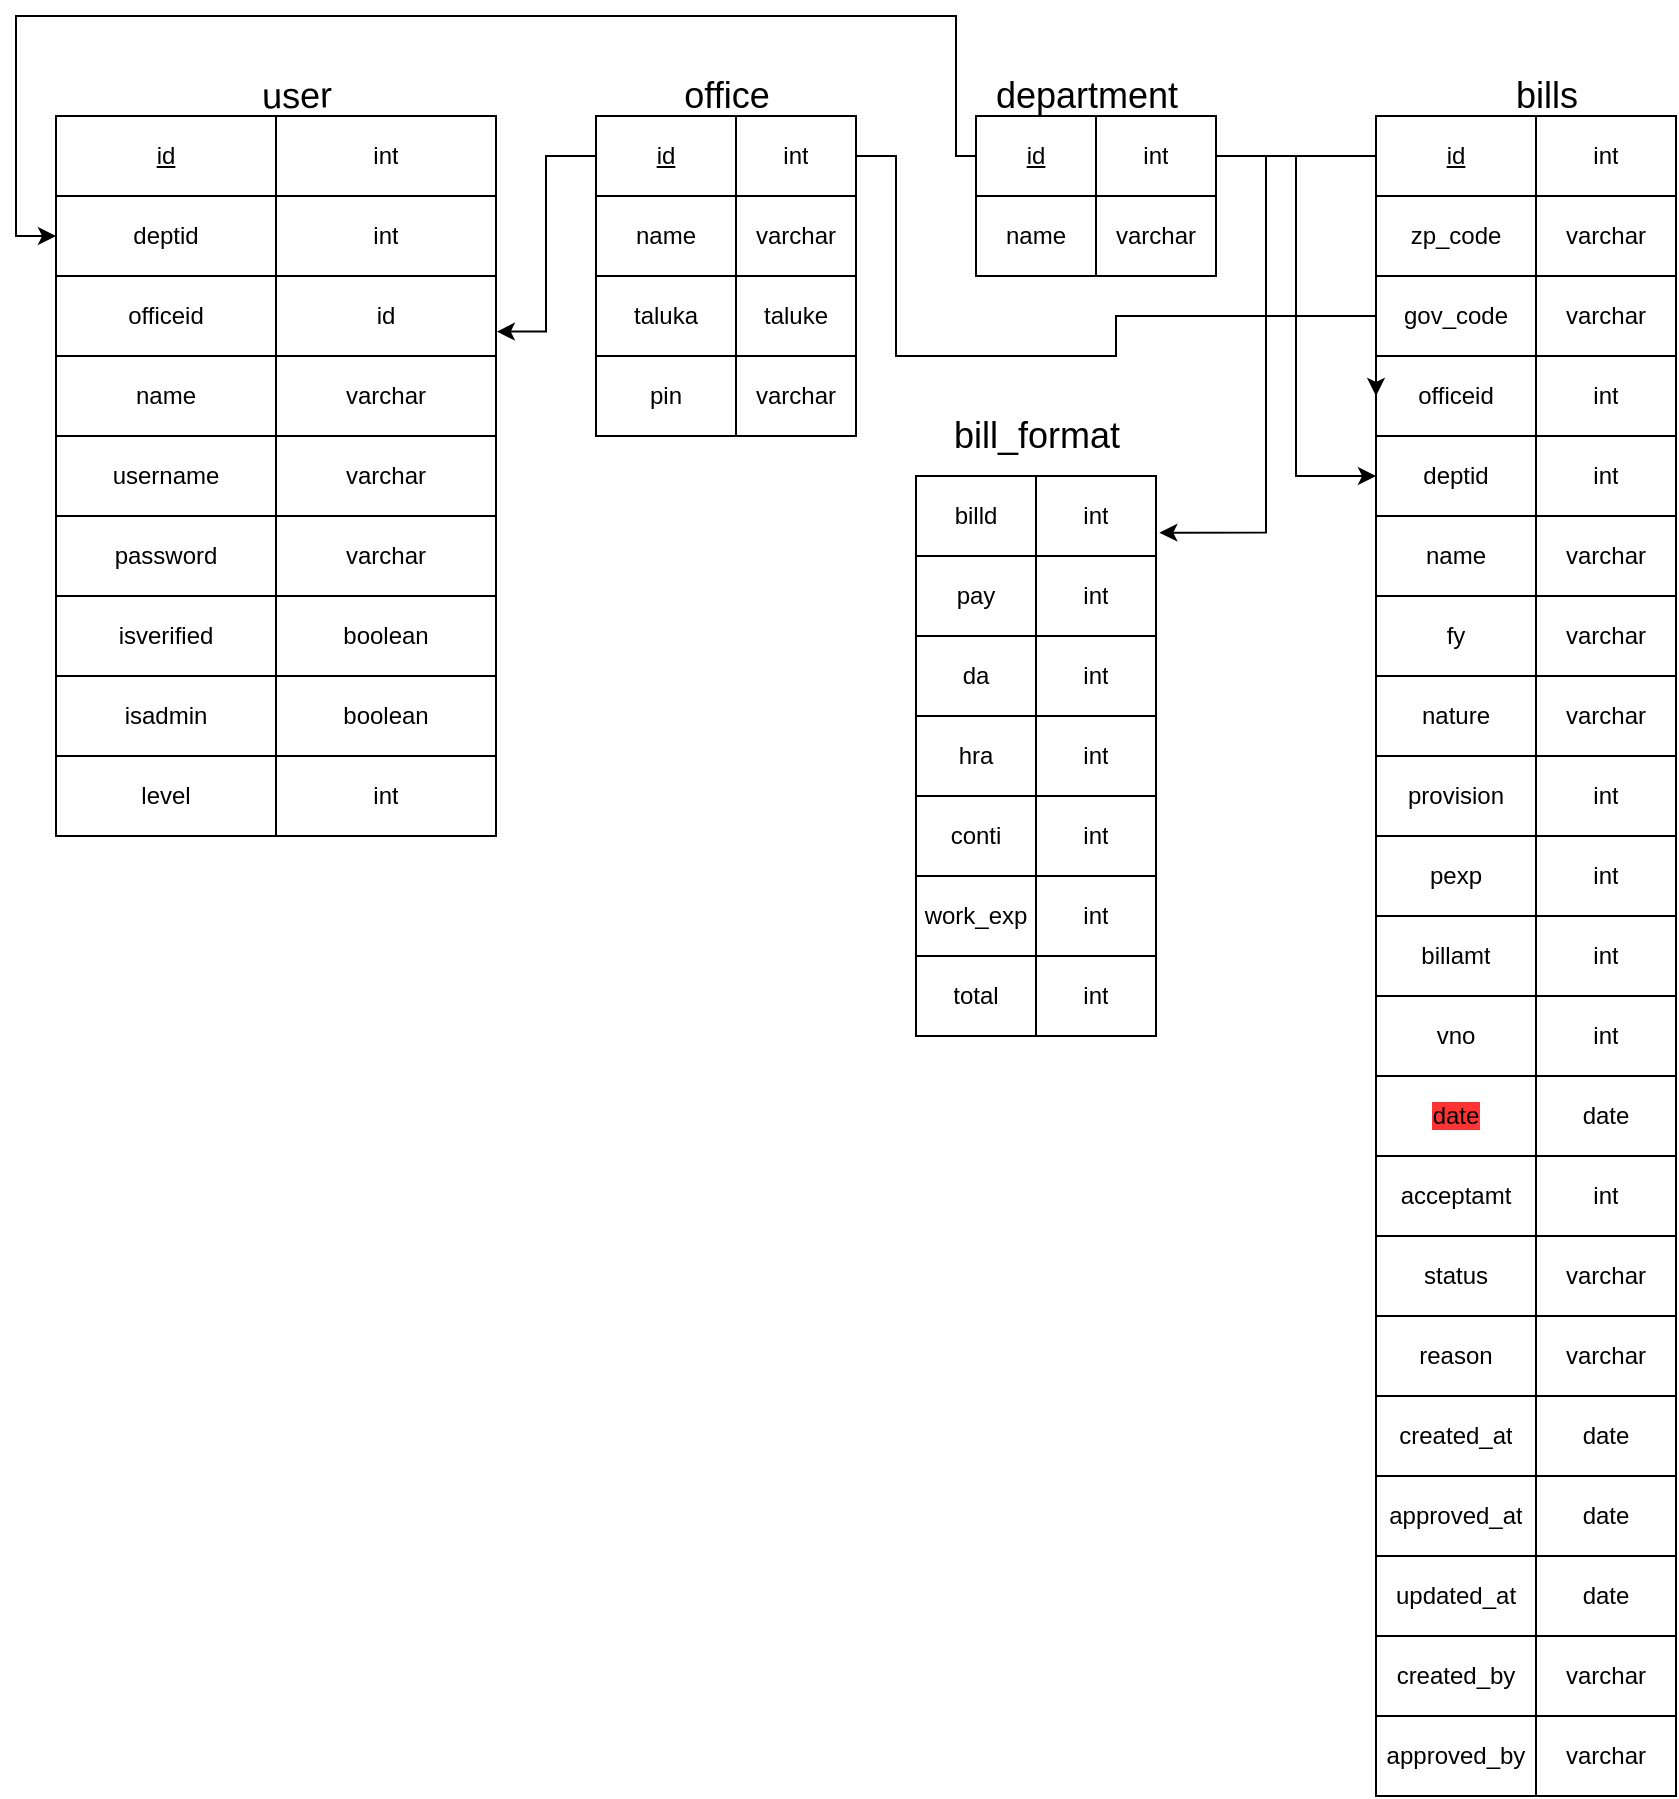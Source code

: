 <mxfile>
    <diagram id="YVSR95UpvwReCswUv3WG" name="Page-1">
        <mxGraphModel dx="1242" dy="1428" grid="1" gridSize="10" guides="1" tooltips="1" connect="1" arrows="1" fold="1" page="1" pageScale="1" pageWidth="850" pageHeight="1100" math="0" shadow="0">
            <root>
                <mxCell id="0"/>
                <mxCell id="1" parent="0"/>
                <mxCell id="zT0m9KXt71LDKq0_06r3-27" value="" style="shape=table;html=1;whiteSpace=wrap;startSize=0;container=1;collapsible=0;childLayout=tableLayout;" parent="1" vertex="1">
                    <mxGeometry x="20" y="-40" width="220" height="360" as="geometry"/>
                </mxCell>
                <mxCell id="zT0m9KXt71LDKq0_06r3-28" value="" style="shape=partialRectangle;html=1;whiteSpace=wrap;collapsible=0;dropTarget=0;pointerEvents=0;fillColor=none;top=0;left=0;bottom=0;right=0;points=[[0,0.5],[1,0.5]];portConstraint=eastwest;" parent="zT0m9KXt71LDKq0_06r3-27" vertex="1">
                    <mxGeometry width="220" height="40" as="geometry"/>
                </mxCell>
                <mxCell id="zT0m9KXt71LDKq0_06r3-29" value="&lt;font style=&quot;font-size: 12px&quot;&gt;&lt;u&gt;id&lt;/u&gt;&lt;/font&gt;" style="shape=partialRectangle;html=1;whiteSpace=wrap;connectable=0;overflow=hidden;fillColor=none;top=0;left=0;bottom=0;right=0;" parent="zT0m9KXt71LDKq0_06r3-28" vertex="1">
                    <mxGeometry width="110" height="40" as="geometry"/>
                </mxCell>
                <mxCell id="zT0m9KXt71LDKq0_06r3-30" value="int" style="shape=partialRectangle;html=1;whiteSpace=wrap;connectable=0;overflow=hidden;fillColor=none;top=0;left=0;bottom=0;right=0;" parent="zT0m9KXt71LDKq0_06r3-28" vertex="1">
                    <mxGeometry x="110" width="110" height="40" as="geometry"/>
                </mxCell>
                <mxCell id="zT0m9KXt71LDKq0_06r3-31" value="" style="shape=partialRectangle;html=1;whiteSpace=wrap;collapsible=0;dropTarget=0;pointerEvents=0;fillColor=none;top=0;left=0;bottom=0;right=0;points=[[0,0.5],[1,0.5]];portConstraint=eastwest;" parent="zT0m9KXt71LDKq0_06r3-27" vertex="1">
                    <mxGeometry y="40" width="220" height="40" as="geometry"/>
                </mxCell>
                <mxCell id="zT0m9KXt71LDKq0_06r3-32" value="deptid" style="shape=partialRectangle;html=1;whiteSpace=wrap;connectable=0;overflow=hidden;fillColor=none;top=0;left=0;bottom=0;right=0;" parent="zT0m9KXt71LDKq0_06r3-31" vertex="1">
                    <mxGeometry width="110" height="40" as="geometry"/>
                </mxCell>
                <mxCell id="zT0m9KXt71LDKq0_06r3-33" value="int" style="shape=partialRectangle;html=1;whiteSpace=wrap;connectable=0;overflow=hidden;fillColor=none;top=0;left=0;bottom=0;right=0;" parent="zT0m9KXt71LDKq0_06r3-31" vertex="1">
                    <mxGeometry x="110" width="110" height="40" as="geometry"/>
                </mxCell>
                <mxCell id="zT0m9KXt71LDKq0_06r3-34" value="" style="shape=partialRectangle;html=1;whiteSpace=wrap;collapsible=0;dropTarget=0;pointerEvents=0;fillColor=none;top=0;left=0;bottom=0;right=0;points=[[0,0.5],[1,0.5]];portConstraint=eastwest;" parent="zT0m9KXt71LDKq0_06r3-27" vertex="1">
                    <mxGeometry y="80" width="220" height="40" as="geometry"/>
                </mxCell>
                <mxCell id="zT0m9KXt71LDKq0_06r3-35" value="officeid" style="shape=partialRectangle;html=1;whiteSpace=wrap;connectable=0;overflow=hidden;fillColor=none;top=0;left=0;bottom=0;right=0;" parent="zT0m9KXt71LDKq0_06r3-34" vertex="1">
                    <mxGeometry width="110" height="40" as="geometry"/>
                </mxCell>
                <mxCell id="zT0m9KXt71LDKq0_06r3-36" value="id" style="shape=partialRectangle;html=1;whiteSpace=wrap;connectable=0;overflow=hidden;fillColor=none;top=0;left=0;bottom=0;right=0;" parent="zT0m9KXt71LDKq0_06r3-34" vertex="1">
                    <mxGeometry x="110" width="110" height="40" as="geometry"/>
                </mxCell>
                <mxCell id="zT0m9KXt71LDKq0_06r3-55" value="" style="shape=partialRectangle;html=1;whiteSpace=wrap;collapsible=0;dropTarget=0;pointerEvents=0;fillColor=none;top=0;left=0;bottom=0;right=0;points=[[0,0.5],[1,0.5]];portConstraint=eastwest;" parent="zT0m9KXt71LDKq0_06r3-27" vertex="1">
                    <mxGeometry y="120" width="220" height="40" as="geometry"/>
                </mxCell>
                <mxCell id="zT0m9KXt71LDKq0_06r3-56" value="name" style="shape=partialRectangle;html=1;whiteSpace=wrap;connectable=0;overflow=hidden;fillColor=none;top=0;left=0;bottom=0;right=0;" parent="zT0m9KXt71LDKq0_06r3-55" vertex="1">
                    <mxGeometry width="110" height="40" as="geometry"/>
                </mxCell>
                <mxCell id="zT0m9KXt71LDKq0_06r3-57" value="varchar" style="shape=partialRectangle;html=1;whiteSpace=wrap;connectable=0;overflow=hidden;fillColor=none;top=0;left=0;bottom=0;right=0;" parent="zT0m9KXt71LDKq0_06r3-55" vertex="1">
                    <mxGeometry x="110" width="110" height="40" as="geometry"/>
                </mxCell>
                <mxCell id="zT0m9KXt71LDKq0_06r3-37" value="" style="shape=partialRectangle;html=1;whiteSpace=wrap;collapsible=0;dropTarget=0;pointerEvents=0;fillColor=none;top=0;left=0;bottom=0;right=0;points=[[0,0.5],[1,0.5]];portConstraint=eastwest;" parent="zT0m9KXt71LDKq0_06r3-27" vertex="1">
                    <mxGeometry y="160" width="220" height="40" as="geometry"/>
                </mxCell>
                <mxCell id="zT0m9KXt71LDKq0_06r3-38" value="username" style="shape=partialRectangle;html=1;whiteSpace=wrap;connectable=0;overflow=hidden;fillColor=none;top=0;left=0;bottom=0;right=0;" parent="zT0m9KXt71LDKq0_06r3-37" vertex="1">
                    <mxGeometry width="110" height="40" as="geometry"/>
                </mxCell>
                <mxCell id="zT0m9KXt71LDKq0_06r3-39" value="varchar" style="shape=partialRectangle;html=1;whiteSpace=wrap;connectable=0;overflow=hidden;fillColor=none;top=0;left=0;bottom=0;right=0;" parent="zT0m9KXt71LDKq0_06r3-37" vertex="1">
                    <mxGeometry x="110" width="110" height="40" as="geometry"/>
                </mxCell>
                <mxCell id="zT0m9KXt71LDKq0_06r3-40" value="" style="shape=partialRectangle;html=1;whiteSpace=wrap;collapsible=0;dropTarget=0;pointerEvents=0;fillColor=none;top=0;left=0;bottom=0;right=0;points=[[0,0.5],[1,0.5]];portConstraint=eastwest;" parent="zT0m9KXt71LDKq0_06r3-27" vertex="1">
                    <mxGeometry y="200" width="220" height="40" as="geometry"/>
                </mxCell>
                <mxCell id="zT0m9KXt71LDKq0_06r3-41" value="password" style="shape=partialRectangle;html=1;whiteSpace=wrap;connectable=0;overflow=hidden;fillColor=none;top=0;left=0;bottom=0;right=0;" parent="zT0m9KXt71LDKq0_06r3-40" vertex="1">
                    <mxGeometry width="110" height="40" as="geometry"/>
                </mxCell>
                <mxCell id="zT0m9KXt71LDKq0_06r3-42" value="varchar" style="shape=partialRectangle;html=1;whiteSpace=wrap;connectable=0;overflow=hidden;fillColor=none;top=0;left=0;bottom=0;right=0;" parent="zT0m9KXt71LDKq0_06r3-40" vertex="1">
                    <mxGeometry x="110" width="110" height="40" as="geometry"/>
                </mxCell>
                <mxCell id="zT0m9KXt71LDKq0_06r3-43" value="" style="shape=partialRectangle;html=1;whiteSpace=wrap;collapsible=0;dropTarget=0;pointerEvents=0;fillColor=none;top=0;left=0;bottom=0;right=0;points=[[0,0.5],[1,0.5]];portConstraint=eastwest;" parent="zT0m9KXt71LDKq0_06r3-27" vertex="1">
                    <mxGeometry y="240" width="220" height="40" as="geometry"/>
                </mxCell>
                <mxCell id="zT0m9KXt71LDKq0_06r3-44" value="isverified" style="shape=partialRectangle;html=1;whiteSpace=wrap;connectable=0;overflow=hidden;fillColor=none;top=0;left=0;bottom=0;right=0;" parent="zT0m9KXt71LDKq0_06r3-43" vertex="1">
                    <mxGeometry width="110" height="40" as="geometry"/>
                </mxCell>
                <mxCell id="zT0m9KXt71LDKq0_06r3-45" value="boolean" style="shape=partialRectangle;html=1;whiteSpace=wrap;connectable=0;overflow=hidden;fillColor=none;top=0;left=0;bottom=0;right=0;" parent="zT0m9KXt71LDKq0_06r3-43" vertex="1">
                    <mxGeometry x="110" width="110" height="40" as="geometry"/>
                </mxCell>
                <mxCell id="zT0m9KXt71LDKq0_06r3-46" value="" style="shape=partialRectangle;html=1;whiteSpace=wrap;collapsible=0;dropTarget=0;pointerEvents=0;fillColor=none;top=0;left=0;bottom=0;right=0;points=[[0,0.5],[1,0.5]];portConstraint=eastwest;" parent="zT0m9KXt71LDKq0_06r3-27" vertex="1">
                    <mxGeometry y="280" width="220" height="40" as="geometry"/>
                </mxCell>
                <mxCell id="zT0m9KXt71LDKq0_06r3-47" value="isadmin" style="shape=partialRectangle;html=1;whiteSpace=wrap;connectable=0;overflow=hidden;fillColor=none;top=0;left=0;bottom=0;right=0;" parent="zT0m9KXt71LDKq0_06r3-46" vertex="1">
                    <mxGeometry width="110" height="40" as="geometry"/>
                </mxCell>
                <mxCell id="zT0m9KXt71LDKq0_06r3-48" value="boolean" style="shape=partialRectangle;html=1;whiteSpace=wrap;connectable=0;overflow=hidden;fillColor=none;top=0;left=0;bottom=0;right=0;" parent="zT0m9KXt71LDKq0_06r3-46" vertex="1">
                    <mxGeometry x="110" width="110" height="40" as="geometry"/>
                </mxCell>
                <mxCell id="zT0m9KXt71LDKq0_06r3-49" value="" style="shape=partialRectangle;html=1;whiteSpace=wrap;collapsible=0;dropTarget=0;pointerEvents=0;fillColor=none;top=0;left=0;bottom=0;right=0;points=[[0,0.5],[1,0.5]];portConstraint=eastwest;" parent="zT0m9KXt71LDKq0_06r3-27" vertex="1">
                    <mxGeometry y="320" width="220" height="40" as="geometry"/>
                </mxCell>
                <mxCell id="zT0m9KXt71LDKq0_06r3-50" value="level" style="shape=partialRectangle;html=1;whiteSpace=wrap;connectable=0;overflow=hidden;fillColor=none;top=0;left=0;bottom=0;right=0;" parent="zT0m9KXt71LDKq0_06r3-49" vertex="1">
                    <mxGeometry width="110" height="40" as="geometry"/>
                </mxCell>
                <mxCell id="zT0m9KXt71LDKq0_06r3-51" value="int" style="shape=partialRectangle;html=1;whiteSpace=wrap;connectable=0;overflow=hidden;fillColor=none;top=0;left=0;bottom=0;right=0;" parent="zT0m9KXt71LDKq0_06r3-49" vertex="1">
                    <mxGeometry x="110" width="110" height="40" as="geometry"/>
                </mxCell>
                <mxCell id="zT0m9KXt71LDKq0_06r3-64" value="&lt;font style=&quot;font-size: 18px&quot;&gt;user&lt;/font&gt;" style="text;html=1;align=center;verticalAlign=middle;resizable=0;points=[];autosize=1;strokeColor=none;rotation=-1;" parent="1" vertex="1">
                    <mxGeometry x="115" y="-60" width="50" height="20" as="geometry"/>
                </mxCell>
                <mxCell id="zT0m9KXt71LDKq0_06r3-66" value="" style="shape=table;html=1;whiteSpace=wrap;startSize=0;container=1;collapsible=0;childLayout=tableLayout;" parent="1" vertex="1">
                    <mxGeometry x="290" y="-40" width="130" height="160" as="geometry"/>
                </mxCell>
                <mxCell id="zT0m9KXt71LDKq0_06r3-67" value="" style="shape=partialRectangle;html=1;whiteSpace=wrap;collapsible=0;dropTarget=0;pointerEvents=0;fillColor=none;top=0;left=0;bottom=0;right=0;points=[[0,0.5],[1,0.5]];portConstraint=eastwest;" parent="zT0m9KXt71LDKq0_06r3-66" vertex="1">
                    <mxGeometry width="130" height="40" as="geometry"/>
                </mxCell>
                <mxCell id="zT0m9KXt71LDKq0_06r3-68" value="&lt;u&gt;id&lt;/u&gt;" style="shape=partialRectangle;html=1;whiteSpace=wrap;connectable=0;overflow=hidden;fillColor=none;top=0;left=0;bottom=0;right=0;" parent="zT0m9KXt71LDKq0_06r3-67" vertex="1">
                    <mxGeometry width="70" height="40" as="geometry"/>
                </mxCell>
                <mxCell id="zT0m9KXt71LDKq0_06r3-69" value="int" style="shape=partialRectangle;html=1;whiteSpace=wrap;connectable=0;overflow=hidden;fillColor=none;top=0;left=0;bottom=0;right=0;" parent="zT0m9KXt71LDKq0_06r3-67" vertex="1">
                    <mxGeometry x="70" width="60" height="40" as="geometry"/>
                </mxCell>
                <mxCell id="zT0m9KXt71LDKq0_06r3-70" value="" style="shape=partialRectangle;html=1;whiteSpace=wrap;collapsible=0;dropTarget=0;pointerEvents=0;fillColor=none;top=0;left=0;bottom=0;right=0;points=[[0,0.5],[1,0.5]];portConstraint=eastwest;" parent="zT0m9KXt71LDKq0_06r3-66" vertex="1">
                    <mxGeometry y="40" width="130" height="40" as="geometry"/>
                </mxCell>
                <mxCell id="zT0m9KXt71LDKq0_06r3-71" value="name" style="shape=partialRectangle;html=1;whiteSpace=wrap;connectable=0;overflow=hidden;fillColor=none;top=0;left=0;bottom=0;right=0;" parent="zT0m9KXt71LDKq0_06r3-70" vertex="1">
                    <mxGeometry width="70" height="40" as="geometry"/>
                </mxCell>
                <mxCell id="zT0m9KXt71LDKq0_06r3-72" value="varchar" style="shape=partialRectangle;html=1;whiteSpace=wrap;connectable=0;overflow=hidden;fillColor=none;top=0;left=0;bottom=0;right=0;" parent="zT0m9KXt71LDKq0_06r3-70" vertex="1">
                    <mxGeometry x="70" width="60" height="40" as="geometry"/>
                </mxCell>
                <mxCell id="zT0m9KXt71LDKq0_06r3-73" value="" style="shape=partialRectangle;html=1;whiteSpace=wrap;collapsible=0;dropTarget=0;pointerEvents=0;fillColor=none;top=0;left=0;bottom=0;right=0;points=[[0,0.5],[1,0.5]];portConstraint=eastwest;" parent="zT0m9KXt71LDKq0_06r3-66" vertex="1">
                    <mxGeometry y="80" width="130" height="40" as="geometry"/>
                </mxCell>
                <mxCell id="zT0m9KXt71LDKq0_06r3-74" value="taluka" style="shape=partialRectangle;html=1;whiteSpace=wrap;connectable=0;overflow=hidden;fillColor=none;top=0;left=0;bottom=0;right=0;" parent="zT0m9KXt71LDKq0_06r3-73" vertex="1">
                    <mxGeometry width="70" height="40" as="geometry"/>
                </mxCell>
                <mxCell id="zT0m9KXt71LDKq0_06r3-75" value="taluke" style="shape=partialRectangle;html=1;whiteSpace=wrap;connectable=0;overflow=hidden;fillColor=none;top=0;left=0;bottom=0;right=0;" parent="zT0m9KXt71LDKq0_06r3-73" vertex="1">
                    <mxGeometry x="70" width="60" height="40" as="geometry"/>
                </mxCell>
                <mxCell id="zT0m9KXt71LDKq0_06r3-76" value="" style="shape=partialRectangle;html=1;whiteSpace=wrap;collapsible=0;dropTarget=0;pointerEvents=0;fillColor=none;top=0;left=0;bottom=0;right=0;points=[[0,0.5],[1,0.5]];portConstraint=eastwest;" parent="zT0m9KXt71LDKq0_06r3-66" vertex="1">
                    <mxGeometry y="120" width="130" height="40" as="geometry"/>
                </mxCell>
                <mxCell id="zT0m9KXt71LDKq0_06r3-77" value="pin" style="shape=partialRectangle;html=1;whiteSpace=wrap;connectable=0;overflow=hidden;fillColor=none;top=0;left=0;bottom=0;right=0;" parent="zT0m9KXt71LDKq0_06r3-76" vertex="1">
                    <mxGeometry width="70" height="40" as="geometry"/>
                </mxCell>
                <mxCell id="zT0m9KXt71LDKq0_06r3-78" value="varchar" style="shape=partialRectangle;html=1;whiteSpace=wrap;connectable=0;overflow=hidden;fillColor=none;top=0;left=0;bottom=0;right=0;" parent="zT0m9KXt71LDKq0_06r3-76" vertex="1">
                    <mxGeometry x="70" width="60" height="40" as="geometry"/>
                </mxCell>
                <mxCell id="zT0m9KXt71LDKq0_06r3-79" value="&lt;font style=&quot;font-size: 18px&quot;&gt;office&lt;/font&gt;" style="text;html=1;align=center;verticalAlign=middle;resizable=0;points=[];autosize=1;strokeColor=none;" parent="1" vertex="1">
                    <mxGeometry x="325" y="-60" width="60" height="20" as="geometry"/>
                </mxCell>
                <mxCell id="zT0m9KXt71LDKq0_06r3-80" value="" style="shape=table;html=1;whiteSpace=wrap;startSize=0;container=1;collapsible=0;childLayout=tableLayout;" parent="1" vertex="1">
                    <mxGeometry x="480" y="-40" width="120" height="80" as="geometry"/>
                </mxCell>
                <mxCell id="zT0m9KXt71LDKq0_06r3-81" value="" style="shape=partialRectangle;html=1;whiteSpace=wrap;collapsible=0;dropTarget=0;pointerEvents=0;fillColor=none;top=0;left=0;bottom=0;right=0;points=[[0,0.5],[1,0.5]];portConstraint=eastwest;" parent="zT0m9KXt71LDKq0_06r3-80" vertex="1">
                    <mxGeometry width="120" height="40" as="geometry"/>
                </mxCell>
                <mxCell id="zT0m9KXt71LDKq0_06r3-82" value="&lt;u&gt;id&lt;/u&gt;" style="shape=partialRectangle;html=1;whiteSpace=wrap;connectable=0;overflow=hidden;fillColor=none;top=0;left=0;bottom=0;right=0;" parent="zT0m9KXt71LDKq0_06r3-81" vertex="1">
                    <mxGeometry width="60" height="40" as="geometry"/>
                </mxCell>
                <mxCell id="zT0m9KXt71LDKq0_06r3-83" value="int" style="shape=partialRectangle;html=1;whiteSpace=wrap;connectable=0;overflow=hidden;fillColor=none;top=0;left=0;bottom=0;right=0;" parent="zT0m9KXt71LDKq0_06r3-81" vertex="1">
                    <mxGeometry x="60" width="60" height="40" as="geometry"/>
                </mxCell>
                <mxCell id="zT0m9KXt71LDKq0_06r3-84" value="" style="shape=partialRectangle;html=1;whiteSpace=wrap;collapsible=0;dropTarget=0;pointerEvents=0;fillColor=none;top=0;left=0;bottom=0;right=0;points=[[0,0.5],[1,0.5]];portConstraint=eastwest;" parent="zT0m9KXt71LDKq0_06r3-80" vertex="1">
                    <mxGeometry y="40" width="120" height="40" as="geometry"/>
                </mxCell>
                <mxCell id="zT0m9KXt71LDKq0_06r3-85" value="name" style="shape=partialRectangle;html=1;whiteSpace=wrap;connectable=0;overflow=hidden;fillColor=none;top=0;left=0;bottom=0;right=0;" parent="zT0m9KXt71LDKq0_06r3-84" vertex="1">
                    <mxGeometry width="60" height="40" as="geometry"/>
                </mxCell>
                <mxCell id="zT0m9KXt71LDKq0_06r3-86" value="varchar" style="shape=partialRectangle;html=1;whiteSpace=wrap;connectable=0;overflow=hidden;fillColor=none;top=0;left=0;bottom=0;right=0;" parent="zT0m9KXt71LDKq0_06r3-84" vertex="1">
                    <mxGeometry x="60" width="60" height="40" as="geometry"/>
                </mxCell>
                <mxCell id="zT0m9KXt71LDKq0_06r3-93" value="&lt;font style=&quot;font-size: 18px&quot;&gt;department&lt;/font&gt;" style="text;html=1;align=center;verticalAlign=middle;resizable=0;points=[];autosize=1;strokeColor=none;" parent="1" vertex="1">
                    <mxGeometry x="480" y="-60" width="110" height="20" as="geometry"/>
                </mxCell>
                <mxCell id="zT0m9KXt71LDKq0_06r3-94" value="" style="shape=table;html=1;whiteSpace=wrap;startSize=0;container=1;collapsible=0;childLayout=tableLayout;" parent="1" vertex="1">
                    <mxGeometry x="680" y="-40" width="150" height="840" as="geometry"/>
                </mxCell>
                <mxCell id="zT0m9KXt71LDKq0_06r3-95" value="" style="shape=partialRectangle;html=1;whiteSpace=wrap;collapsible=0;dropTarget=0;pointerEvents=0;fillColor=none;top=0;left=0;bottom=0;right=0;points=[[0,0.5],[1,0.5]];portConstraint=eastwest;" parent="zT0m9KXt71LDKq0_06r3-94" vertex="1">
                    <mxGeometry width="150" height="40" as="geometry"/>
                </mxCell>
                <mxCell id="zT0m9KXt71LDKq0_06r3-96" value="&lt;u&gt;id&lt;/u&gt;" style="shape=partialRectangle;html=1;whiteSpace=wrap;connectable=0;overflow=hidden;fillColor=none;top=0;left=0;bottom=0;right=0;" parent="zT0m9KXt71LDKq0_06r3-95" vertex="1">
                    <mxGeometry width="80" height="40" as="geometry"/>
                </mxCell>
                <mxCell id="zT0m9KXt71LDKq0_06r3-97" value="int" style="shape=partialRectangle;html=1;whiteSpace=wrap;connectable=0;overflow=hidden;fillColor=none;top=0;left=0;bottom=0;right=0;" parent="zT0m9KXt71LDKq0_06r3-95" vertex="1">
                    <mxGeometry x="80" width="70" height="40" as="geometry"/>
                </mxCell>
                <mxCell id="2" value="" style="shape=partialRectangle;html=1;whiteSpace=wrap;collapsible=0;dropTarget=0;pointerEvents=0;fillColor=none;top=0;left=0;bottom=0;right=0;points=[[0,0.5],[1,0.5]];portConstraint=eastwest;" parent="zT0m9KXt71LDKq0_06r3-94" vertex="1">
                    <mxGeometry y="40" width="150" height="40" as="geometry"/>
                </mxCell>
                <mxCell id="3" value="zp_code" style="shape=partialRectangle;html=1;whiteSpace=wrap;connectable=0;overflow=hidden;fillColor=none;top=0;left=0;bottom=0;right=0;" parent="2" vertex="1">
                    <mxGeometry width="80" height="40" as="geometry"/>
                </mxCell>
                <mxCell id="4" value="varchar" style="shape=partialRectangle;html=1;whiteSpace=wrap;connectable=0;overflow=hidden;fillColor=none;top=0;left=0;bottom=0;right=0;" parent="2" vertex="1">
                    <mxGeometry x="80" width="70" height="40" as="geometry"/>
                </mxCell>
                <mxCell id="5" value="" style="shape=partialRectangle;html=1;whiteSpace=wrap;collapsible=0;dropTarget=0;pointerEvents=0;fillColor=none;top=0;left=0;bottom=0;right=0;points=[[0,0.5],[1,0.5]];portConstraint=eastwest;" parent="zT0m9KXt71LDKq0_06r3-94" vertex="1">
                    <mxGeometry y="80" width="150" height="40" as="geometry"/>
                </mxCell>
                <mxCell id="6" value="gov_code" style="shape=partialRectangle;html=1;whiteSpace=wrap;connectable=0;overflow=hidden;fillColor=none;top=0;left=0;bottom=0;right=0;" parent="5" vertex="1">
                    <mxGeometry width="80" height="40" as="geometry"/>
                </mxCell>
                <mxCell id="7" value="varchar" style="shape=partialRectangle;html=1;whiteSpace=wrap;connectable=0;overflow=hidden;fillColor=none;top=0;left=0;bottom=0;right=0;" parent="5" vertex="1">
                    <mxGeometry x="80" width="70" height="40" as="geometry"/>
                </mxCell>
                <mxCell id="zT0m9KXt71LDKq0_06r3-98" value="" style="shape=partialRectangle;html=1;whiteSpace=wrap;collapsible=0;dropTarget=0;pointerEvents=0;fillColor=none;top=0;left=0;bottom=0;right=0;points=[[0,0.5],[1,0.5]];portConstraint=eastwest;" parent="zT0m9KXt71LDKq0_06r3-94" vertex="1">
                    <mxGeometry y="120" width="150" height="40" as="geometry"/>
                </mxCell>
                <mxCell id="zT0m9KXt71LDKq0_06r3-99" value="officeid" style="shape=partialRectangle;html=1;whiteSpace=wrap;connectable=0;overflow=hidden;fillColor=none;top=0;left=0;bottom=0;right=0;" parent="zT0m9KXt71LDKq0_06r3-98" vertex="1">
                    <mxGeometry width="80" height="40" as="geometry"/>
                </mxCell>
                <mxCell id="zT0m9KXt71LDKq0_06r3-100" value="int" style="shape=partialRectangle;html=1;whiteSpace=wrap;connectable=0;overflow=hidden;fillColor=none;top=0;left=0;bottom=0;right=0;" parent="zT0m9KXt71LDKq0_06r3-98" vertex="1">
                    <mxGeometry x="80" width="70" height="40" as="geometry"/>
                </mxCell>
                <mxCell id="zT0m9KXt71LDKq0_06r3-101" value="" style="shape=partialRectangle;html=1;whiteSpace=wrap;collapsible=0;dropTarget=0;pointerEvents=0;fillColor=none;top=0;left=0;bottom=0;right=0;points=[[0,0.5],[1,0.5]];portConstraint=eastwest;" parent="zT0m9KXt71LDKq0_06r3-94" vertex="1">
                    <mxGeometry y="160" width="150" height="40" as="geometry"/>
                </mxCell>
                <mxCell id="zT0m9KXt71LDKq0_06r3-102" value="deptid" style="shape=partialRectangle;html=1;whiteSpace=wrap;connectable=0;overflow=hidden;fillColor=none;top=0;left=0;bottom=0;right=0;" parent="zT0m9KXt71LDKq0_06r3-101" vertex="1">
                    <mxGeometry width="80" height="40" as="geometry"/>
                </mxCell>
                <mxCell id="zT0m9KXt71LDKq0_06r3-103" value="int" style="shape=partialRectangle;html=1;whiteSpace=wrap;connectable=0;overflow=hidden;fillColor=none;top=0;left=0;bottom=0;right=0;" parent="zT0m9KXt71LDKq0_06r3-101" vertex="1">
                    <mxGeometry x="80" width="70" height="40" as="geometry"/>
                </mxCell>
                <mxCell id="zT0m9KXt71LDKq0_06r3-104" value="" style="shape=partialRectangle;html=1;whiteSpace=wrap;collapsible=0;dropTarget=0;pointerEvents=0;fillColor=none;top=0;left=0;bottom=0;right=0;points=[[0,0.5],[1,0.5]];portConstraint=eastwest;" parent="zT0m9KXt71LDKq0_06r3-94" vertex="1">
                    <mxGeometry y="200" width="150" height="40" as="geometry"/>
                </mxCell>
                <mxCell id="zT0m9KXt71LDKq0_06r3-105" value="name" style="shape=partialRectangle;html=1;whiteSpace=wrap;connectable=0;overflow=hidden;fillColor=none;top=0;left=0;bottom=0;right=0;" parent="zT0m9KXt71LDKq0_06r3-104" vertex="1">
                    <mxGeometry width="80" height="40" as="geometry"/>
                </mxCell>
                <mxCell id="zT0m9KXt71LDKq0_06r3-106" value="varchar" style="shape=partialRectangle;html=1;whiteSpace=wrap;connectable=0;overflow=hidden;fillColor=none;top=0;left=0;bottom=0;right=0;" parent="zT0m9KXt71LDKq0_06r3-104" vertex="1">
                    <mxGeometry x="80" width="70" height="40" as="geometry"/>
                </mxCell>
                <mxCell id="zT0m9KXt71LDKq0_06r3-107" value="" style="shape=partialRectangle;html=1;whiteSpace=wrap;collapsible=0;dropTarget=0;pointerEvents=0;fillColor=none;top=0;left=0;bottom=0;right=0;points=[[0,0.5],[1,0.5]];portConstraint=eastwest;" parent="zT0m9KXt71LDKq0_06r3-94" vertex="1">
                    <mxGeometry y="240" width="150" height="40" as="geometry"/>
                </mxCell>
                <mxCell id="zT0m9KXt71LDKq0_06r3-108" value="fy" style="shape=partialRectangle;html=1;whiteSpace=wrap;connectable=0;overflow=hidden;fillColor=none;top=0;left=0;bottom=0;right=0;" parent="zT0m9KXt71LDKq0_06r3-107" vertex="1">
                    <mxGeometry width="80" height="40" as="geometry"/>
                </mxCell>
                <mxCell id="zT0m9KXt71LDKq0_06r3-109" value="varchar" style="shape=partialRectangle;html=1;whiteSpace=wrap;connectable=0;overflow=hidden;fillColor=none;top=0;left=0;bottom=0;right=0;" parent="zT0m9KXt71LDKq0_06r3-107" vertex="1">
                    <mxGeometry x="80" width="70" height="40" as="geometry"/>
                </mxCell>
                <mxCell id="zT0m9KXt71LDKq0_06r3-110" value="" style="shape=partialRectangle;html=1;whiteSpace=wrap;collapsible=0;dropTarget=0;pointerEvents=0;fillColor=none;top=0;left=0;bottom=0;right=0;points=[[0,0.5],[1,0.5]];portConstraint=eastwest;" parent="zT0m9KXt71LDKq0_06r3-94" vertex="1">
                    <mxGeometry y="280" width="150" height="40" as="geometry"/>
                </mxCell>
                <mxCell id="zT0m9KXt71LDKq0_06r3-111" value="nature" style="shape=partialRectangle;html=1;whiteSpace=wrap;connectable=0;overflow=hidden;fillColor=none;top=0;left=0;bottom=0;right=0;" parent="zT0m9KXt71LDKq0_06r3-110" vertex="1">
                    <mxGeometry width="80" height="40" as="geometry"/>
                </mxCell>
                <mxCell id="zT0m9KXt71LDKq0_06r3-112" value="varchar" style="shape=partialRectangle;html=1;whiteSpace=wrap;connectable=0;overflow=hidden;fillColor=none;top=0;left=0;bottom=0;right=0;" parent="zT0m9KXt71LDKq0_06r3-110" vertex="1">
                    <mxGeometry x="80" width="70" height="40" as="geometry"/>
                </mxCell>
                <mxCell id="zT0m9KXt71LDKq0_06r3-116" value="" style="shape=partialRectangle;html=1;whiteSpace=wrap;collapsible=0;dropTarget=0;pointerEvents=0;fillColor=none;top=0;left=0;bottom=0;right=0;points=[[0,0.5],[1,0.5]];portConstraint=eastwest;" parent="zT0m9KXt71LDKq0_06r3-94" vertex="1">
                    <mxGeometry y="320" width="150" height="40" as="geometry"/>
                </mxCell>
                <UserObject label="provision" tooltip="ask how to enter amt like 10cr or whole amt" id="zT0m9KXt71LDKq0_06r3-117">
                    <mxCell style="shape=partialRectangle;html=1;whiteSpace=wrap;connectable=0;overflow=hidden;fillColor=none;top=0;left=0;bottom=0;right=0;" parent="zT0m9KXt71LDKq0_06r3-116" vertex="1">
                        <mxGeometry width="80" height="40" as="geometry"/>
                    </mxCell>
                </UserObject>
                <mxCell id="zT0m9KXt71LDKq0_06r3-118" value="int" style="shape=partialRectangle;html=1;whiteSpace=wrap;connectable=0;overflow=hidden;fillColor=none;top=0;left=0;bottom=0;right=0;" parent="zT0m9KXt71LDKq0_06r3-116" vertex="1">
                    <mxGeometry x="80" width="70" height="40" as="geometry"/>
                </mxCell>
                <mxCell id="zT0m9KXt71LDKq0_06r3-119" value="" style="shape=partialRectangle;html=1;whiteSpace=wrap;collapsible=0;dropTarget=0;pointerEvents=0;fillColor=none;top=0;left=0;bottom=0;right=0;points=[[0,0.5],[1,0.5]];portConstraint=eastwest;" parent="zT0m9KXt71LDKq0_06r3-94" vertex="1">
                    <mxGeometry y="360" width="150" height="40" as="geometry"/>
                </mxCell>
                <mxCell id="zT0m9KXt71LDKq0_06r3-120" value="pexp" style="shape=partialRectangle;html=1;whiteSpace=wrap;connectable=0;overflow=hidden;fillColor=none;top=0;left=0;bottom=0;right=0;" parent="zT0m9KXt71LDKq0_06r3-119" vertex="1">
                    <mxGeometry width="80" height="40" as="geometry"/>
                </mxCell>
                <mxCell id="zT0m9KXt71LDKq0_06r3-121" value="int" style="shape=partialRectangle;html=1;whiteSpace=wrap;connectable=0;overflow=hidden;fillColor=none;top=0;left=0;bottom=0;right=0;" parent="zT0m9KXt71LDKq0_06r3-119" vertex="1">
                    <mxGeometry x="80" width="70" height="40" as="geometry"/>
                </mxCell>
                <mxCell id="zT0m9KXt71LDKq0_06r3-122" value="" style="shape=partialRectangle;html=1;whiteSpace=wrap;collapsible=0;dropTarget=0;pointerEvents=0;fillColor=none;top=0;left=0;bottom=0;right=0;points=[[0,0.5],[1,0.5]];portConstraint=eastwest;" parent="zT0m9KXt71LDKq0_06r3-94" vertex="1">
                    <mxGeometry y="400" width="150" height="40" as="geometry"/>
                </mxCell>
                <UserObject label="billamt" tooltip="meaning" id="zT0m9KXt71LDKq0_06r3-123">
                    <mxCell style="shape=partialRectangle;html=1;whiteSpace=wrap;connectable=0;overflow=hidden;fillColor=none;top=0;left=0;bottom=0;right=0;" parent="zT0m9KXt71LDKq0_06r3-122" vertex="1">
                        <mxGeometry width="80" height="40" as="geometry"/>
                    </mxCell>
                </UserObject>
                <mxCell id="zT0m9KXt71LDKq0_06r3-124" value="int" style="shape=partialRectangle;html=1;whiteSpace=wrap;connectable=0;overflow=hidden;fillColor=none;top=0;left=0;bottom=0;right=0;" parent="zT0m9KXt71LDKq0_06r3-122" vertex="1">
                    <mxGeometry x="80" width="70" height="40" as="geometry"/>
                </mxCell>
                <mxCell id="zT0m9KXt71LDKq0_06r3-128" value="" style="shape=partialRectangle;html=1;whiteSpace=wrap;collapsible=0;dropTarget=0;pointerEvents=0;fillColor=none;top=0;left=0;bottom=0;right=0;points=[[0,0.5],[1,0.5]];portConstraint=eastwest;" parent="zT0m9KXt71LDKq0_06r3-94" vertex="1">
                    <mxGeometry y="440" width="150" height="40" as="geometry"/>
                </mxCell>
                <mxCell id="zT0m9KXt71LDKq0_06r3-129" value="vno" style="shape=partialRectangle;html=1;whiteSpace=wrap;connectable=0;overflow=hidden;fillColor=none;top=0;left=0;bottom=0;right=0;" parent="zT0m9KXt71LDKq0_06r3-128" vertex="1">
                    <mxGeometry width="80" height="40" as="geometry"/>
                </mxCell>
                <mxCell id="zT0m9KXt71LDKq0_06r3-130" value="int" style="shape=partialRectangle;html=1;whiteSpace=wrap;connectable=0;overflow=hidden;fillColor=none;top=0;left=0;bottom=0;right=0;" parent="zT0m9KXt71LDKq0_06r3-128" vertex="1">
                    <mxGeometry x="80" width="70" height="40" as="geometry"/>
                </mxCell>
                <mxCell id="zT0m9KXt71LDKq0_06r3-131" value="" style="shape=partialRectangle;html=1;whiteSpace=wrap;collapsible=0;dropTarget=0;pointerEvents=0;fillColor=none;top=0;left=0;bottom=0;right=0;points=[[0,0.5],[1,0.5]];portConstraint=eastwest;" parent="zT0m9KXt71LDKq0_06r3-94" vertex="1">
                    <mxGeometry y="480" width="150" height="40" as="geometry"/>
                </mxCell>
                <UserObject label="&lt;span style=&quot;background-color: rgb(255 , 51 , 51)&quot;&gt;date&lt;/span&gt;" tooltip="what is it after approval entry field" id="zT0m9KXt71LDKq0_06r3-132">
                    <mxCell style="shape=partialRectangle;html=1;whiteSpace=wrap;connectable=0;overflow=hidden;fillColor=none;top=0;left=0;bottom=0;right=0;" parent="zT0m9KXt71LDKq0_06r3-131" vertex="1">
                        <mxGeometry width="80" height="40" as="geometry"/>
                    </mxCell>
                </UserObject>
                <mxCell id="zT0m9KXt71LDKq0_06r3-133" value="date" style="shape=partialRectangle;html=1;whiteSpace=wrap;connectable=0;overflow=hidden;fillColor=none;top=0;left=0;bottom=0;right=0;" parent="zT0m9KXt71LDKq0_06r3-131" vertex="1">
                    <mxGeometry x="80" width="70" height="40" as="geometry"/>
                </mxCell>
                <mxCell id="zT0m9KXt71LDKq0_06r3-134" value="" style="shape=partialRectangle;html=1;whiteSpace=wrap;collapsible=0;dropTarget=0;pointerEvents=0;fillColor=none;top=0;left=0;bottom=0;right=0;points=[[0,0.5],[1,0.5]];portConstraint=eastwest;" parent="zT0m9KXt71LDKq0_06r3-94" vertex="1">
                    <mxGeometry y="520" width="150" height="40" as="geometry"/>
                </mxCell>
                <mxCell id="zT0m9KXt71LDKq0_06r3-135" value="acceptamt" style="shape=partialRectangle;html=1;whiteSpace=wrap;connectable=0;overflow=hidden;fillColor=none;top=0;left=0;bottom=0;right=0;" parent="zT0m9KXt71LDKq0_06r3-134" vertex="1">
                    <mxGeometry width="80" height="40" as="geometry"/>
                </mxCell>
                <mxCell id="zT0m9KXt71LDKq0_06r3-136" value="int" style="shape=partialRectangle;html=1;whiteSpace=wrap;connectable=0;overflow=hidden;fillColor=none;top=0;left=0;bottom=0;right=0;" parent="zT0m9KXt71LDKq0_06r3-134" vertex="1">
                    <mxGeometry x="80" width="70" height="40" as="geometry"/>
                </mxCell>
                <mxCell id="zT0m9KXt71LDKq0_06r3-137" value="" style="shape=partialRectangle;html=1;whiteSpace=wrap;collapsible=0;dropTarget=0;pointerEvents=0;fillColor=none;top=0;left=0;bottom=0;right=0;points=[[0,0.5],[1,0.5]];portConstraint=eastwest;" parent="zT0m9KXt71LDKq0_06r3-94" vertex="1">
                    <mxGeometry y="560" width="150" height="40" as="geometry"/>
                </mxCell>
                <mxCell id="zT0m9KXt71LDKq0_06r3-138" value="status" style="shape=partialRectangle;html=1;whiteSpace=wrap;connectable=0;overflow=hidden;fillColor=none;top=0;left=0;bottom=0;right=0;" parent="zT0m9KXt71LDKq0_06r3-137" vertex="1">
                    <mxGeometry width="80" height="40" as="geometry"/>
                </mxCell>
                <mxCell id="zT0m9KXt71LDKq0_06r3-139" value="varchar" style="shape=partialRectangle;html=1;whiteSpace=wrap;connectable=0;overflow=hidden;fillColor=none;top=0;left=0;bottom=0;right=0;" parent="zT0m9KXt71LDKq0_06r3-137" vertex="1">
                    <mxGeometry x="80" width="70" height="40" as="geometry"/>
                </mxCell>
                <mxCell id="zT0m9KXt71LDKq0_06r3-140" value="" style="shape=partialRectangle;html=1;whiteSpace=wrap;collapsible=0;dropTarget=0;pointerEvents=0;fillColor=none;top=0;left=0;bottom=0;right=0;points=[[0,0.5],[1,0.5]];portConstraint=eastwest;" parent="zT0m9KXt71LDKq0_06r3-94" vertex="1">
                    <mxGeometry y="600" width="150" height="40" as="geometry"/>
                </mxCell>
                <mxCell id="zT0m9KXt71LDKq0_06r3-141" value="reason" style="shape=partialRectangle;html=1;whiteSpace=wrap;connectable=0;overflow=hidden;fillColor=none;top=0;left=0;bottom=0;right=0;" parent="zT0m9KXt71LDKq0_06r3-140" vertex="1">
                    <mxGeometry width="80" height="40" as="geometry"/>
                </mxCell>
                <mxCell id="zT0m9KXt71LDKq0_06r3-142" value="varchar" style="shape=partialRectangle;html=1;whiteSpace=wrap;connectable=0;overflow=hidden;fillColor=none;top=0;left=0;bottom=0;right=0;" parent="zT0m9KXt71LDKq0_06r3-140" vertex="1">
                    <mxGeometry x="80" width="70" height="40" as="geometry"/>
                </mxCell>
                <mxCell id="zT0m9KXt71LDKq0_06r3-143" value="" style="shape=partialRectangle;html=1;whiteSpace=wrap;collapsible=0;dropTarget=0;pointerEvents=0;fillColor=none;top=0;left=0;bottom=0;right=0;points=[[0,0.5],[1,0.5]];portConstraint=eastwest;" parent="zT0m9KXt71LDKq0_06r3-94" vertex="1">
                    <mxGeometry y="640" width="150" height="40" as="geometry"/>
                </mxCell>
                <mxCell id="zT0m9KXt71LDKq0_06r3-144" value="created_at" style="shape=partialRectangle;html=1;whiteSpace=wrap;connectable=0;overflow=hidden;fillColor=none;top=0;left=0;bottom=0;right=0;" parent="zT0m9KXt71LDKq0_06r3-143" vertex="1">
                    <mxGeometry width="80" height="40" as="geometry"/>
                </mxCell>
                <mxCell id="zT0m9KXt71LDKq0_06r3-145" value="date" style="shape=partialRectangle;html=1;whiteSpace=wrap;connectable=0;overflow=hidden;fillColor=none;top=0;left=0;bottom=0;right=0;" parent="zT0m9KXt71LDKq0_06r3-143" vertex="1">
                    <mxGeometry x="80" width="70" height="40" as="geometry"/>
                </mxCell>
                <mxCell id="zT0m9KXt71LDKq0_06r3-146" value="" style="shape=partialRectangle;html=1;whiteSpace=wrap;collapsible=0;dropTarget=0;pointerEvents=0;fillColor=none;top=0;left=0;bottom=0;right=0;points=[[0,0.5],[1,0.5]];portConstraint=eastwest;" parent="zT0m9KXt71LDKq0_06r3-94" vertex="1">
                    <mxGeometry y="680" width="150" height="40" as="geometry"/>
                </mxCell>
                <mxCell id="zT0m9KXt71LDKq0_06r3-147" value="approved_at" style="shape=partialRectangle;html=1;whiteSpace=wrap;connectable=0;overflow=hidden;fillColor=none;top=0;left=0;bottom=0;right=0;" parent="zT0m9KXt71LDKq0_06r3-146" vertex="1">
                    <mxGeometry width="80" height="40" as="geometry"/>
                </mxCell>
                <mxCell id="zT0m9KXt71LDKq0_06r3-148" value="date" style="shape=partialRectangle;html=1;whiteSpace=wrap;connectable=0;overflow=hidden;fillColor=none;top=0;left=0;bottom=0;right=0;" parent="zT0m9KXt71LDKq0_06r3-146" vertex="1">
                    <mxGeometry x="80" width="70" height="40" as="geometry"/>
                </mxCell>
                <mxCell id="zT0m9KXt71LDKq0_06r3-374" value="" style="shape=partialRectangle;html=1;whiteSpace=wrap;collapsible=0;dropTarget=0;pointerEvents=0;fillColor=none;top=0;left=0;bottom=0;right=0;points=[[0,0.5],[1,0.5]];portConstraint=eastwest;" parent="zT0m9KXt71LDKq0_06r3-94" vertex="1">
                    <mxGeometry y="720" width="150" height="40" as="geometry"/>
                </mxCell>
                <mxCell id="zT0m9KXt71LDKq0_06r3-375" value="updated_at" style="shape=partialRectangle;html=1;whiteSpace=wrap;connectable=0;overflow=hidden;fillColor=none;top=0;left=0;bottom=0;right=0;" parent="zT0m9KXt71LDKq0_06r3-374" vertex="1">
                    <mxGeometry width="80" height="40" as="geometry"/>
                </mxCell>
                <mxCell id="zT0m9KXt71LDKq0_06r3-376" value="date" style="shape=partialRectangle;html=1;whiteSpace=wrap;connectable=0;overflow=hidden;fillColor=none;top=0;left=0;bottom=0;right=0;" parent="zT0m9KXt71LDKq0_06r3-374" vertex="1">
                    <mxGeometry x="80" width="70" height="40" as="geometry"/>
                </mxCell>
                <mxCell id="zT0m9KXt71LDKq0_06r3-377" value="" style="shape=partialRectangle;html=1;whiteSpace=wrap;collapsible=0;dropTarget=0;pointerEvents=0;fillColor=none;top=0;left=0;bottom=0;right=0;points=[[0,0.5],[1,0.5]];portConstraint=eastwest;" parent="zT0m9KXt71LDKq0_06r3-94" vertex="1">
                    <mxGeometry y="760" width="150" height="40" as="geometry"/>
                </mxCell>
                <mxCell id="zT0m9KXt71LDKq0_06r3-378" value="created_by" style="shape=partialRectangle;html=1;whiteSpace=wrap;connectable=0;overflow=hidden;fillColor=none;top=0;left=0;bottom=0;right=0;" parent="zT0m9KXt71LDKq0_06r3-377" vertex="1">
                    <mxGeometry width="80" height="40" as="geometry"/>
                </mxCell>
                <mxCell id="zT0m9KXt71LDKq0_06r3-379" value="varchar" style="shape=partialRectangle;html=1;whiteSpace=wrap;connectable=0;overflow=hidden;fillColor=none;top=0;left=0;bottom=0;right=0;" parent="zT0m9KXt71LDKq0_06r3-377" vertex="1">
                    <mxGeometry x="80" width="70" height="40" as="geometry"/>
                </mxCell>
                <mxCell id="zT0m9KXt71LDKq0_06r3-380" value="" style="shape=partialRectangle;html=1;whiteSpace=wrap;collapsible=0;dropTarget=0;pointerEvents=0;fillColor=none;top=0;left=0;bottom=0;right=0;points=[[0,0.5],[1,0.5]];portConstraint=eastwest;" parent="zT0m9KXt71LDKq0_06r3-94" vertex="1">
                    <mxGeometry y="800" width="150" height="40" as="geometry"/>
                </mxCell>
                <mxCell id="zT0m9KXt71LDKq0_06r3-381" value="approved_by" style="shape=partialRectangle;html=1;whiteSpace=wrap;connectable=0;overflow=hidden;fillColor=none;top=0;left=0;bottom=0;right=0;" parent="zT0m9KXt71LDKq0_06r3-380" vertex="1">
                    <mxGeometry width="80" height="40" as="geometry"/>
                </mxCell>
                <mxCell id="zT0m9KXt71LDKq0_06r3-382" value="varchar" style="shape=partialRectangle;html=1;whiteSpace=wrap;connectable=0;overflow=hidden;fillColor=none;top=0;left=0;bottom=0;right=0;" parent="zT0m9KXt71LDKq0_06r3-380" vertex="1">
                    <mxGeometry x="80" width="70" height="40" as="geometry"/>
                </mxCell>
                <mxCell id="zT0m9KXt71LDKq0_06r3-149" value="&lt;font style=&quot;font-size: 18px&quot;&gt;bills&lt;/font&gt;" style="text;html=1;align=center;verticalAlign=middle;resizable=0;points=[];autosize=1;strokeColor=none;" parent="1" vertex="1">
                    <mxGeometry x="740" y="-60" width="50" height="20" as="geometry"/>
                </mxCell>
                <mxCell id="zT0m9KXt71LDKq0_06r3-383" style="edgeStyle=orthogonalEdgeStyle;rounded=0;orthogonalLoop=1;jettySize=auto;html=1;entryX=0;entryY=0.5;entryDx=0;entryDy=0;" parent="1" source="zT0m9KXt71LDKq0_06r3-81" target="zT0m9KXt71LDKq0_06r3-101" edge="1">
                    <mxGeometry relative="1" as="geometry"/>
                </mxCell>
                <mxCell id="zT0m9KXt71LDKq0_06r3-384" style="edgeStyle=orthogonalEdgeStyle;rounded=0;orthogonalLoop=1;jettySize=auto;html=1;entryX=0;entryY=0.5;entryDx=0;entryDy=0;" parent="1" source="zT0m9KXt71LDKq0_06r3-67" target="zT0m9KXt71LDKq0_06r3-98" edge="1">
                    <mxGeometry relative="1" as="geometry">
                        <Array as="points">
                            <mxPoint x="440" y="-20"/>
                            <mxPoint x="440" y="80"/>
                            <mxPoint x="550" y="80"/>
                            <mxPoint x="550" y="60"/>
                        </Array>
                    </mxGeometry>
                </mxCell>
                <mxCell id="zT0m9KXt71LDKq0_06r3-385" style="edgeStyle=orthogonalEdgeStyle;rounded=0;orthogonalLoop=1;jettySize=auto;html=1;entryX=1.002;entryY=0.695;entryDx=0;entryDy=0;entryPerimeter=0;" parent="1" source="zT0m9KXt71LDKq0_06r3-67" target="zT0m9KXt71LDKq0_06r3-34" edge="1">
                    <mxGeometry relative="1" as="geometry"/>
                </mxCell>
                <mxCell id="zT0m9KXt71LDKq0_06r3-386" style="edgeStyle=orthogonalEdgeStyle;rounded=0;orthogonalLoop=1;jettySize=auto;html=1;entryX=0;entryY=0.5;entryDx=0;entryDy=0;" parent="1" source="zT0m9KXt71LDKq0_06r3-81" target="zT0m9KXt71LDKq0_06r3-31" edge="1">
                    <mxGeometry relative="1" as="geometry">
                        <Array as="points">
                            <mxPoint x="470" y="-20"/>
                            <mxPoint x="470" y="-90"/>
                            <mxPoint y="-90"/>
                            <mxPoint y="20"/>
                        </Array>
                    </mxGeometry>
                </mxCell>
                <mxCell id="8" value="" style="shape=table;html=1;whiteSpace=wrap;startSize=0;container=1;collapsible=0;childLayout=tableLayout;" parent="1" vertex="1">
                    <mxGeometry x="450" y="140" width="120" height="280" as="geometry"/>
                </mxCell>
                <mxCell id="9" value="" style="shape=partialRectangle;html=1;whiteSpace=wrap;collapsible=0;dropTarget=0;pointerEvents=0;fillColor=none;top=0;left=0;bottom=0;right=0;points=[[0,0.5],[1,0.5]];portConstraint=eastwest;" parent="8" vertex="1">
                    <mxGeometry width="120" height="40" as="geometry"/>
                </mxCell>
                <mxCell id="10" value="billd" style="shape=partialRectangle;html=1;whiteSpace=wrap;connectable=0;overflow=hidden;fillColor=none;top=0;left=0;bottom=0;right=0;" parent="9" vertex="1">
                    <mxGeometry width="60" height="40" as="geometry"/>
                </mxCell>
                <mxCell id="11" value="int" style="shape=partialRectangle;html=1;whiteSpace=wrap;connectable=0;overflow=hidden;fillColor=none;top=0;left=0;bottom=0;right=0;" parent="9" vertex="1">
                    <mxGeometry x="60" width="60" height="40" as="geometry"/>
                </mxCell>
                <mxCell id="12" value="" style="shape=partialRectangle;html=1;whiteSpace=wrap;collapsible=0;dropTarget=0;pointerEvents=0;fillColor=none;top=0;left=0;bottom=0;right=0;points=[[0,0.5],[1,0.5]];portConstraint=eastwest;" parent="8" vertex="1">
                    <mxGeometry y="40" width="120" height="40" as="geometry"/>
                </mxCell>
                <mxCell id="13" value="pay" style="shape=partialRectangle;html=1;whiteSpace=wrap;connectable=0;overflow=hidden;fillColor=none;top=0;left=0;bottom=0;right=0;" parent="12" vertex="1">
                    <mxGeometry width="60" height="40" as="geometry"/>
                </mxCell>
                <mxCell id="14" value="int" style="shape=partialRectangle;html=1;whiteSpace=wrap;connectable=0;overflow=hidden;fillColor=none;top=0;left=0;bottom=0;right=0;" parent="12" vertex="1">
                    <mxGeometry x="60" width="60" height="40" as="geometry"/>
                </mxCell>
                <mxCell id="15" value="" style="shape=partialRectangle;html=1;whiteSpace=wrap;collapsible=0;dropTarget=0;pointerEvents=0;fillColor=none;top=0;left=0;bottom=0;right=0;points=[[0,0.5],[1,0.5]];portConstraint=eastwest;" parent="8" vertex="1">
                    <mxGeometry y="80" width="120" height="40" as="geometry"/>
                </mxCell>
                <mxCell id="16" value="da" style="shape=partialRectangle;html=1;whiteSpace=wrap;connectable=0;overflow=hidden;fillColor=none;top=0;left=0;bottom=0;right=0;" parent="15" vertex="1">
                    <mxGeometry width="60" height="40" as="geometry"/>
                </mxCell>
                <mxCell id="17" value="int" style="shape=partialRectangle;html=1;whiteSpace=wrap;connectable=0;overflow=hidden;fillColor=none;top=0;left=0;bottom=0;right=0;" parent="15" vertex="1">
                    <mxGeometry x="60" width="60" height="40" as="geometry"/>
                </mxCell>
                <mxCell id="18" value="" style="shape=partialRectangle;html=1;whiteSpace=wrap;collapsible=0;dropTarget=0;pointerEvents=0;fillColor=none;top=0;left=0;bottom=0;right=0;points=[[0,0.5],[1,0.5]];portConstraint=eastwest;" parent="8" vertex="1">
                    <mxGeometry y="120" width="120" height="40" as="geometry"/>
                </mxCell>
                <mxCell id="19" value="hra" style="shape=partialRectangle;html=1;whiteSpace=wrap;connectable=0;overflow=hidden;fillColor=none;top=0;left=0;bottom=0;right=0;" parent="18" vertex="1">
                    <mxGeometry width="60" height="40" as="geometry"/>
                </mxCell>
                <mxCell id="20" value="int" style="shape=partialRectangle;html=1;whiteSpace=wrap;connectable=0;overflow=hidden;fillColor=none;top=0;left=0;bottom=0;right=0;" parent="18" vertex="1">
                    <mxGeometry x="60" width="60" height="40" as="geometry"/>
                </mxCell>
                <mxCell id="21" value="" style="shape=partialRectangle;html=1;whiteSpace=wrap;collapsible=0;dropTarget=0;pointerEvents=0;fillColor=none;top=0;left=0;bottom=0;right=0;points=[[0,0.5],[1,0.5]];portConstraint=eastwest;" parent="8" vertex="1">
                    <mxGeometry y="160" width="120" height="40" as="geometry"/>
                </mxCell>
                <mxCell id="22" value="conti" style="shape=partialRectangle;html=1;whiteSpace=wrap;connectable=0;overflow=hidden;fillColor=none;top=0;left=0;bottom=0;right=0;" parent="21" vertex="1">
                    <mxGeometry width="60" height="40" as="geometry"/>
                </mxCell>
                <mxCell id="23" value="int" style="shape=partialRectangle;html=1;whiteSpace=wrap;connectable=0;overflow=hidden;fillColor=none;top=0;left=0;bottom=0;right=0;" parent="21" vertex="1">
                    <mxGeometry x="60" width="60" height="40" as="geometry"/>
                </mxCell>
                <mxCell id="24" value="" style="shape=partialRectangle;html=1;whiteSpace=wrap;collapsible=0;dropTarget=0;pointerEvents=0;fillColor=none;top=0;left=0;bottom=0;right=0;points=[[0,0.5],[1,0.5]];portConstraint=eastwest;" parent="8" vertex="1">
                    <mxGeometry y="200" width="120" height="40" as="geometry"/>
                </mxCell>
                <mxCell id="25" value="work_exp" style="shape=partialRectangle;html=1;whiteSpace=wrap;connectable=0;overflow=hidden;fillColor=none;top=0;left=0;bottom=0;right=0;" parent="24" vertex="1">
                    <mxGeometry width="60" height="40" as="geometry"/>
                </mxCell>
                <mxCell id="26" value="int" style="shape=partialRectangle;html=1;whiteSpace=wrap;connectable=0;overflow=hidden;fillColor=none;top=0;left=0;bottom=0;right=0;" parent="24" vertex="1">
                    <mxGeometry x="60" width="60" height="40" as="geometry"/>
                </mxCell>
                <mxCell id="27" value="" style="shape=partialRectangle;html=1;whiteSpace=wrap;collapsible=0;dropTarget=0;pointerEvents=0;fillColor=none;top=0;left=0;bottom=0;right=0;points=[[0,0.5],[1,0.5]];portConstraint=eastwest;" parent="8" vertex="1">
                    <mxGeometry y="240" width="120" height="40" as="geometry"/>
                </mxCell>
                <mxCell id="28" value="total" style="shape=partialRectangle;html=1;whiteSpace=wrap;connectable=0;overflow=hidden;fillColor=none;top=0;left=0;bottom=0;right=0;" parent="27" vertex="1">
                    <mxGeometry width="60" height="40" as="geometry"/>
                </mxCell>
                <mxCell id="29" value="int" style="shape=partialRectangle;html=1;whiteSpace=wrap;connectable=0;overflow=hidden;fillColor=none;top=0;left=0;bottom=0;right=0;" parent="27" vertex="1">
                    <mxGeometry x="60" width="60" height="40" as="geometry"/>
                </mxCell>
                <mxCell id="33" value="&lt;font style=&quot;font-size: 18px&quot;&gt;bill_format&lt;/font&gt;" style="text;html=1;align=center;verticalAlign=middle;resizable=0;points=[];autosize=1;strokeColor=none;" parent="1" vertex="1">
                    <mxGeometry x="460" y="110" width="100" height="20" as="geometry"/>
                </mxCell>
                <mxCell id="34" style="edgeStyle=orthogonalEdgeStyle;rounded=0;orthogonalLoop=1;jettySize=auto;html=1;entryX=1.014;entryY=0.708;entryDx=0;entryDy=0;entryPerimeter=0;" parent="1" source="zT0m9KXt71LDKq0_06r3-95" target="9" edge="1">
                    <mxGeometry relative="1" as="geometry"/>
                </mxCell>
            </root>
        </mxGraphModel>
    </diagram>
</mxfile>